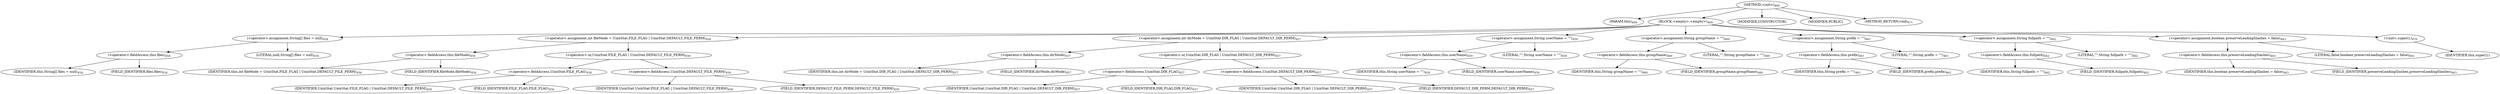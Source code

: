 digraph "&lt;init&gt;" {  
"1099" [label = <(METHOD,&lt;init&gt;)<SUB>469</SUB>> ]
"61" [label = <(PARAM,this)<SUB>469</SUB>> ]
"1100" [label = <(BLOCK,&lt;empty&gt;,&lt;empty&gt;)<SUB>469</SUB>> ]
"1101" [label = <(&lt;operator&gt;.assignment,String[] files = null)<SUB>454</SUB>> ]
"1102" [label = <(&lt;operator&gt;.fieldAccess,this.files)<SUB>454</SUB>> ]
"1103" [label = <(IDENTIFIER,this,String[] files = null)<SUB>454</SUB>> ]
"1104" [label = <(FIELD_IDENTIFIER,files,files)<SUB>454</SUB>> ]
"1105" [label = <(LITERAL,null,String[] files = null)<SUB>454</SUB>> ]
"1106" [label = <(&lt;operator&gt;.assignment,int fileMode = UnixStat.FILE_FLAG | UnixStat.DEFAULT_FILE_PERM)<SUB>456</SUB>> ]
"1107" [label = <(&lt;operator&gt;.fieldAccess,this.fileMode)<SUB>456</SUB>> ]
"1108" [label = <(IDENTIFIER,this,int fileMode = UnixStat.FILE_FLAG | UnixStat.DEFAULT_FILE_PERM)<SUB>456</SUB>> ]
"1109" [label = <(FIELD_IDENTIFIER,fileMode,fileMode)<SUB>456</SUB>> ]
"1110" [label = <(&lt;operator&gt;.or,UnixStat.FILE_FLAG | UnixStat.DEFAULT_FILE_PERM)<SUB>456</SUB>> ]
"1111" [label = <(&lt;operator&gt;.fieldAccess,UnixStat.FILE_FLAG)<SUB>456</SUB>> ]
"1112" [label = <(IDENTIFIER,UnixStat,UnixStat.FILE_FLAG | UnixStat.DEFAULT_FILE_PERM)<SUB>456</SUB>> ]
"1113" [label = <(FIELD_IDENTIFIER,FILE_FLAG,FILE_FLAG)<SUB>456</SUB>> ]
"1114" [label = <(&lt;operator&gt;.fieldAccess,UnixStat.DEFAULT_FILE_PERM)<SUB>456</SUB>> ]
"1115" [label = <(IDENTIFIER,UnixStat,UnixStat.FILE_FLAG | UnixStat.DEFAULT_FILE_PERM)<SUB>456</SUB>> ]
"1116" [label = <(FIELD_IDENTIFIER,DEFAULT_FILE_PERM,DEFAULT_FILE_PERM)<SUB>456</SUB>> ]
"1117" [label = <(&lt;operator&gt;.assignment,int dirMode = UnixStat.DIR_FLAG | UnixStat.DEFAULT_DIR_PERM)<SUB>457</SUB>> ]
"1118" [label = <(&lt;operator&gt;.fieldAccess,this.dirMode)<SUB>457</SUB>> ]
"1119" [label = <(IDENTIFIER,this,int dirMode = UnixStat.DIR_FLAG | UnixStat.DEFAULT_DIR_PERM)<SUB>457</SUB>> ]
"1120" [label = <(FIELD_IDENTIFIER,dirMode,dirMode)<SUB>457</SUB>> ]
"1121" [label = <(&lt;operator&gt;.or,UnixStat.DIR_FLAG | UnixStat.DEFAULT_DIR_PERM)<SUB>457</SUB>> ]
"1122" [label = <(&lt;operator&gt;.fieldAccess,UnixStat.DIR_FLAG)<SUB>457</SUB>> ]
"1123" [label = <(IDENTIFIER,UnixStat,UnixStat.DIR_FLAG | UnixStat.DEFAULT_DIR_PERM)<SUB>457</SUB>> ]
"1124" [label = <(FIELD_IDENTIFIER,DIR_FLAG,DIR_FLAG)<SUB>457</SUB>> ]
"1125" [label = <(&lt;operator&gt;.fieldAccess,UnixStat.DEFAULT_DIR_PERM)<SUB>457</SUB>> ]
"1126" [label = <(IDENTIFIER,UnixStat,UnixStat.DIR_FLAG | UnixStat.DEFAULT_DIR_PERM)<SUB>457</SUB>> ]
"1127" [label = <(FIELD_IDENTIFIER,DEFAULT_DIR_PERM,DEFAULT_DIR_PERM)<SUB>457</SUB>> ]
"1128" [label = <(&lt;operator&gt;.assignment,String userName = &quot;&quot;)<SUB>459</SUB>> ]
"1129" [label = <(&lt;operator&gt;.fieldAccess,this.userName)<SUB>459</SUB>> ]
"1130" [label = <(IDENTIFIER,this,String userName = &quot;&quot;)<SUB>459</SUB>> ]
"1131" [label = <(FIELD_IDENTIFIER,userName,userName)<SUB>459</SUB>> ]
"1132" [label = <(LITERAL,&quot;&quot;,String userName = &quot;&quot;)<SUB>459</SUB>> ]
"1133" [label = <(&lt;operator&gt;.assignment,String groupName = &quot;&quot;)<SUB>460</SUB>> ]
"1134" [label = <(&lt;operator&gt;.fieldAccess,this.groupName)<SUB>460</SUB>> ]
"1135" [label = <(IDENTIFIER,this,String groupName = &quot;&quot;)<SUB>460</SUB>> ]
"1136" [label = <(FIELD_IDENTIFIER,groupName,groupName)<SUB>460</SUB>> ]
"1137" [label = <(LITERAL,&quot;&quot;,String groupName = &quot;&quot;)<SUB>460</SUB>> ]
"1138" [label = <(&lt;operator&gt;.assignment,String prefix = &quot;&quot;)<SUB>461</SUB>> ]
"1139" [label = <(&lt;operator&gt;.fieldAccess,this.prefix)<SUB>461</SUB>> ]
"1140" [label = <(IDENTIFIER,this,String prefix = &quot;&quot;)<SUB>461</SUB>> ]
"1141" [label = <(FIELD_IDENTIFIER,prefix,prefix)<SUB>461</SUB>> ]
"1142" [label = <(LITERAL,&quot;&quot;,String prefix = &quot;&quot;)<SUB>461</SUB>> ]
"1143" [label = <(&lt;operator&gt;.assignment,String fullpath = &quot;&quot;)<SUB>462</SUB>> ]
"1144" [label = <(&lt;operator&gt;.fieldAccess,this.fullpath)<SUB>462</SUB>> ]
"1145" [label = <(IDENTIFIER,this,String fullpath = &quot;&quot;)<SUB>462</SUB>> ]
"1146" [label = <(FIELD_IDENTIFIER,fullpath,fullpath)<SUB>462</SUB>> ]
"1147" [label = <(LITERAL,&quot;&quot;,String fullpath = &quot;&quot;)<SUB>462</SUB>> ]
"1148" [label = <(&lt;operator&gt;.assignment,boolean preserveLeadingSlashes = false)<SUB>463</SUB>> ]
"1149" [label = <(&lt;operator&gt;.fieldAccess,this.preserveLeadingSlashes)<SUB>463</SUB>> ]
"1150" [label = <(IDENTIFIER,this,boolean preserveLeadingSlashes = false)<SUB>463</SUB>> ]
"1151" [label = <(FIELD_IDENTIFIER,preserveLeadingSlashes,preserveLeadingSlashes)<SUB>463</SUB>> ]
"1152" [label = <(LITERAL,false,boolean preserveLeadingSlashes = false)<SUB>463</SUB>> ]
"1153" [label = <(&lt;init&gt;,super();)<SUB>470</SUB>> ]
"60" [label = <(IDENTIFIER,this,super();)> ]
"1154" [label = <(MODIFIER,CONSTRUCTOR)> ]
"1155" [label = <(MODIFIER,PUBLIC)> ]
"1156" [label = <(METHOD_RETURN,void)<SUB>471</SUB>> ]
  "1099" -> "61" 
  "1099" -> "1100" 
  "1099" -> "1154" 
  "1099" -> "1155" 
  "1099" -> "1156" 
  "1100" -> "1101" 
  "1100" -> "1106" 
  "1100" -> "1117" 
  "1100" -> "1128" 
  "1100" -> "1133" 
  "1100" -> "1138" 
  "1100" -> "1143" 
  "1100" -> "1148" 
  "1100" -> "1153" 
  "1101" -> "1102" 
  "1101" -> "1105" 
  "1102" -> "1103" 
  "1102" -> "1104" 
  "1106" -> "1107" 
  "1106" -> "1110" 
  "1107" -> "1108" 
  "1107" -> "1109" 
  "1110" -> "1111" 
  "1110" -> "1114" 
  "1111" -> "1112" 
  "1111" -> "1113" 
  "1114" -> "1115" 
  "1114" -> "1116" 
  "1117" -> "1118" 
  "1117" -> "1121" 
  "1118" -> "1119" 
  "1118" -> "1120" 
  "1121" -> "1122" 
  "1121" -> "1125" 
  "1122" -> "1123" 
  "1122" -> "1124" 
  "1125" -> "1126" 
  "1125" -> "1127" 
  "1128" -> "1129" 
  "1128" -> "1132" 
  "1129" -> "1130" 
  "1129" -> "1131" 
  "1133" -> "1134" 
  "1133" -> "1137" 
  "1134" -> "1135" 
  "1134" -> "1136" 
  "1138" -> "1139" 
  "1138" -> "1142" 
  "1139" -> "1140" 
  "1139" -> "1141" 
  "1143" -> "1144" 
  "1143" -> "1147" 
  "1144" -> "1145" 
  "1144" -> "1146" 
  "1148" -> "1149" 
  "1148" -> "1152" 
  "1149" -> "1150" 
  "1149" -> "1151" 
  "1153" -> "60" 
}
